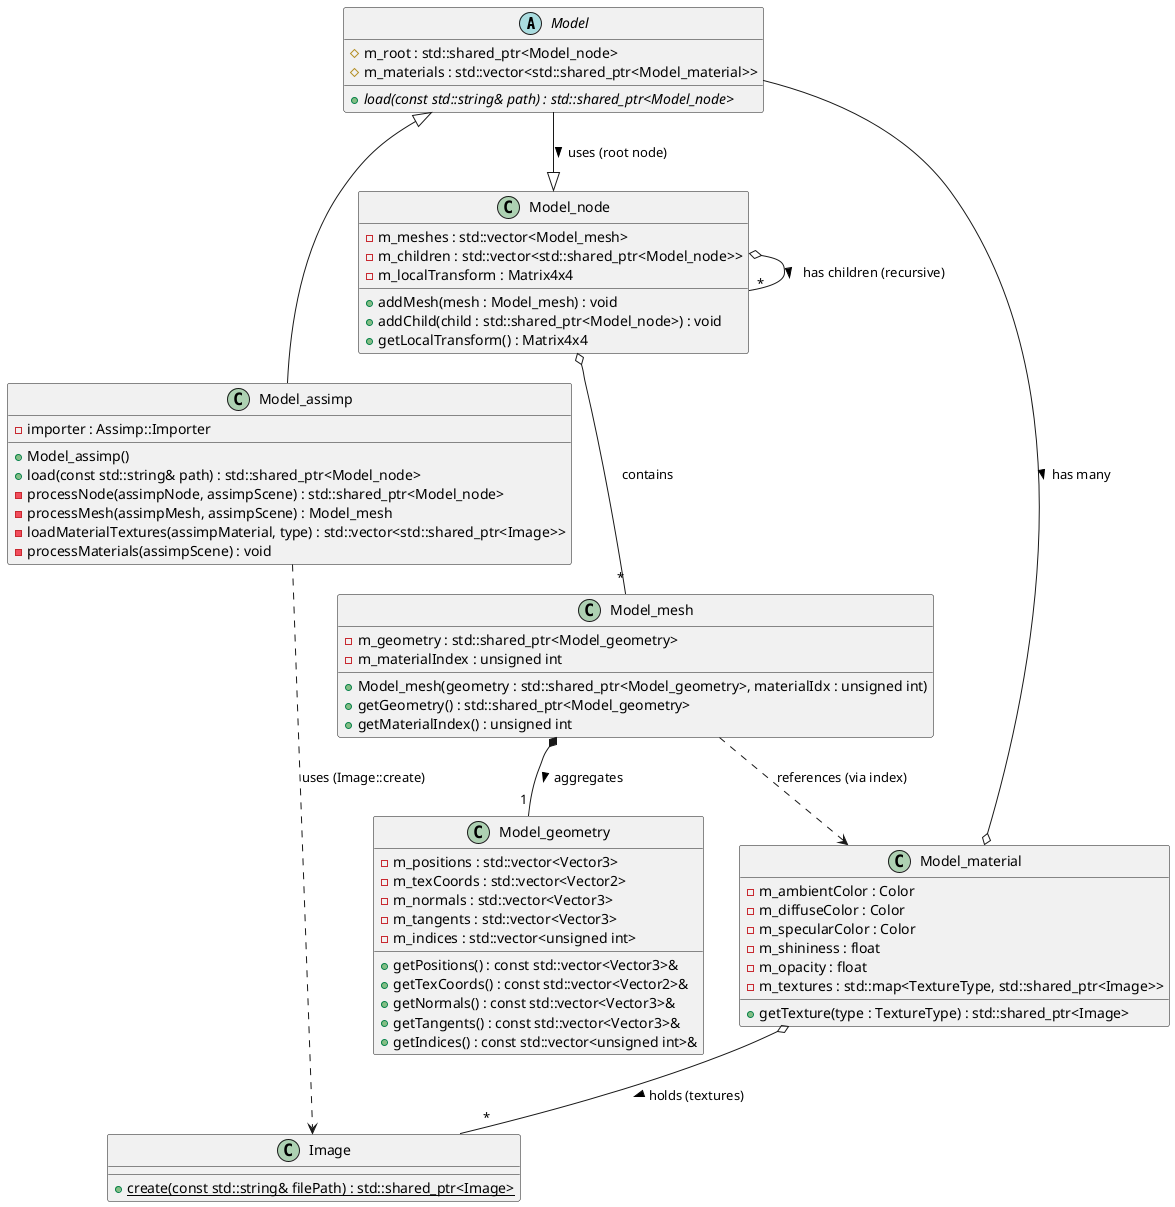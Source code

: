 @startuml

' Abstract Base Class
abstract class Model {
  # m_root : std::shared_ptr<Model_node>
  # m_materials : std::vector<std::shared_ptr<Model_material>>
  + {abstract} load(const std::string& path) : std::shared_ptr<Model_node>
}

' Concrete Implementation Class
class Model_assimp extends Model {
  - importer : Assimp::Importer
  + Model_assimp()
  + load(const std::string& path) : std::shared_ptr<Model_node>
  - processNode(assimpNode, assimpScene) : std::shared_ptr<Model_node>
  - processMesh(assimpMesh, assimpScene) : Model_mesh
  - loadMaterialTextures(assimpMaterial, type) : std::vector<std::shared_ptr<Image>>
  - processMaterials(assimpScene) : void
}

' Model Data Structures
class Model_node {
  - m_meshes : std::vector<Model_mesh>
  - m_children : std::vector<std::shared_ptr<Model_node>>
  - m_localTransform : Matrix4x4
  + addMesh(mesh : Model_mesh) : void
  + addChild(child : std::shared_ptr<Model_node>) : void
  + getLocalTransform() : Matrix4x4
}

class Model_mesh {
  - m_geometry : std::shared_ptr<Model_geometry>
  - m_materialIndex : unsigned int
  + Model_mesh(geometry : std::shared_ptr<Model_geometry>, materialIdx : unsigned int)
  + getGeometry() : std::shared_ptr<Model_geometry>
  + getMaterialIndex() : unsigned int
}

class Model_geometry {
  - m_positions : std::vector<Vector3>
  - m_texCoords : std::vector<Vector2>
  - m_normals : std::vector<Vector3>
  - m_tangents : std::vector<Vector3>
  - m_indices : std::vector<unsigned int>
  + getPositions() : const std::vector<Vector3>&
  + getTexCoords() : const std::vector<Vector2>&
  + getNormals() : const std::vector<Vector3>&
  + getTangents() : const std::vector<Vector3>&
  + getIndices() : const std::vector<unsigned int>&
}

class Model_material {
  - m_ambientColor : Color
  - m_diffuseColor : Color
  - m_specularColor : Color
  - m_shininess : float
  - m_opacity : float
  - m_textures : std::map<TextureType, std::shared_ptr<Image>>
  + getTexture(type : TextureType) : std::shared_ptr<Image>
}

' Resource Layer (simplified)
class Image {
  + {static} create(const std::string& filePath) : std::shared_ptr<Image>
}


' Relationships
Model --|> Model_node : uses (root node) >
Model --o Model_material : has many >


Model_node o-- "*" Model_mesh : contains
Model_node o-- "*" Model_node : has children (recursive) >

Model_mesh *-- "1" Model_geometry : aggregates >
Model_mesh ..> Model_material : references (via index)

Model_material o-- "*" Image : holds (textures) >
Model_assimp ..> Image : uses (Image::create)

@enduml